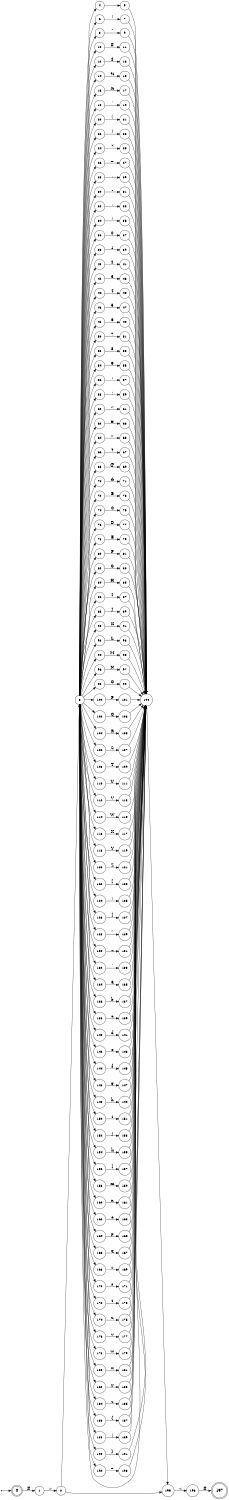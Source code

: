 digraph finite_state_machine {
	rankdir=LR;
	size="10,10"

	node [ shape = doublecircle, label = "0", fontsize  = 14] n0;

	node [ shape = circle, label = "1", fontsize  = 12] n1;
	node [ shape = circle, label = "2", fontsize  = 12] n2;
	node [ shape = circle, label = "3", fontsize  = 12] n3;
	node [ shape = circle, label = "4", fontsize  = 12] n4;
	node [ shape = circle, label = "5", fontsize  = 12] n5;
	node [ shape = circle, label = "6", fontsize  = 12] n6;
	node [ shape = circle, label = "7", fontsize  = 12] n7;
	node [ shape = circle, label = "8", fontsize  = 12] n8;
	node [ shape = circle, label = "9", fontsize  = 12] n9;
	node [ shape = circle, label = "10", fontsize  = 12] n10;
	node [ shape = circle, label = "11", fontsize  = 12] n11;
	node [ shape = circle, label = "12", fontsize  = 12] n12;
	node [ shape = circle, label = "13", fontsize  = 12] n13;
	node [ shape = circle, label = "14", fontsize  = 12] n14;
	node [ shape = circle, label = "15", fontsize  = 12] n15;
	node [ shape = circle, label = "16", fontsize  = 12] n16;
	node [ shape = circle, label = "17", fontsize  = 12] n17;
	node [ shape = circle, label = "18", fontsize  = 12] n18;
	node [ shape = circle, label = "19", fontsize  = 12] n19;
	node [ shape = circle, label = "20", fontsize  = 12] n20;
	node [ shape = circle, label = "21", fontsize  = 12] n21;
	node [ shape = circle, label = "22", fontsize  = 12] n22;
	node [ shape = circle, label = "23", fontsize  = 12] n23;
	node [ shape = circle, label = "24", fontsize  = 12] n24;
	node [ shape = circle, label = "25", fontsize  = 12] n25;
	node [ shape = circle, label = "26", fontsize  = 12] n26;
	node [ shape = circle, label = "27", fontsize  = 12] n27;
	node [ shape = circle, label = "28", fontsize  = 12] n28;
	node [ shape = circle, label = "29", fontsize  = 12] n29;
	node [ shape = circle, label = "30", fontsize  = 12] n30;
	node [ shape = circle, label = "31", fontsize  = 12] n31;
	node [ shape = circle, label = "32", fontsize  = 12] n32;
	node [ shape = circle, label = "33", fontsize  = 12] n33;
	node [ shape = circle, label = "34", fontsize  = 12] n34;
	node [ shape = circle, label = "35", fontsize  = 12] n35;
	node [ shape = circle, label = "36", fontsize  = 12] n36;
	node [ shape = circle, label = "37", fontsize  = 12] n37;
	node [ shape = circle, label = "38", fontsize  = 12] n38;
	node [ shape = circle, label = "39", fontsize  = 12] n39;
	node [ shape = circle, label = "40", fontsize  = 12] n40;
	node [ shape = circle, label = "41", fontsize  = 12] n41;
	node [ shape = circle, label = "42", fontsize  = 12] n42;
	node [ shape = circle, label = "43", fontsize  = 12] n43;
	node [ shape = circle, label = "44", fontsize  = 12] n44;
	node [ shape = circle, label = "45", fontsize  = 12] n45;
	node [ shape = circle, label = "46", fontsize  = 12] n46;
	node [ shape = circle, label = "47", fontsize  = 12] n47;
	node [ shape = circle, label = "48", fontsize  = 12] n48;
	node [ shape = circle, label = "49", fontsize  = 12] n49;
	node [ shape = circle, label = "50", fontsize  = 12] n50;
	node [ shape = circle, label = "51", fontsize  = 12] n51;
	node [ shape = circle, label = "52", fontsize  = 12] n52;
	node [ shape = circle, label = "53", fontsize  = 12] n53;
	node [ shape = circle, label = "54", fontsize  = 12] n54;
	node [ shape = circle, label = "55", fontsize  = 12] n55;
	node [ shape = circle, label = "56", fontsize  = 12] n56;
	node [ shape = circle, label = "57", fontsize  = 12] n57;
	node [ shape = circle, label = "58", fontsize  = 12] n58;
	node [ shape = circle, label = "59", fontsize  = 12] n59;
	node [ shape = circle, label = "60", fontsize  = 12] n60;
	node [ shape = circle, label = "61", fontsize  = 12] n61;
	node [ shape = circle, label = "62", fontsize  = 12] n62;
	node [ shape = circle, label = "63", fontsize  = 12] n63;
	node [ shape = circle, label = "64", fontsize  = 12] n64;
	node [ shape = circle, label = "65", fontsize  = 12] n65;
	node [ shape = circle, label = "66", fontsize  = 12] n66;
	node [ shape = circle, label = "67", fontsize  = 12] n67;
	node [ shape = circle, label = "68", fontsize  = 12] n68;
	node [ shape = circle, label = "69", fontsize  = 12] n69;
	node [ shape = circle, label = "70", fontsize  = 12] n70;
	node [ shape = circle, label = "71", fontsize  = 12] n71;
	node [ shape = circle, label = "72", fontsize  = 12] n72;
	node [ shape = circle, label = "73", fontsize  = 12] n73;
	node [ shape = circle, label = "74", fontsize  = 12] n74;
	node [ shape = circle, label = "75", fontsize  = 12] n75;
	node [ shape = circle, label = "76", fontsize  = 12] n76;
	node [ shape = circle, label = "77", fontsize  = 12] n77;
	node [ shape = circle, label = "78", fontsize  = 12] n78;
	node [ shape = circle, label = "79", fontsize  = 12] n79;
	node [ shape = circle, label = "80", fontsize  = 12] n80;
	node [ shape = circle, label = "81", fontsize  = 12] n81;
	node [ shape = circle, label = "82", fontsize  = 12] n82;
	node [ shape = circle, label = "83", fontsize  = 12] n83;
	node [ shape = circle, label = "84", fontsize  = 12] n84;
	node [ shape = circle, label = "85", fontsize  = 12] n85;
	node [ shape = circle, label = "86", fontsize  = 12] n86;
	node [ shape = circle, label = "87", fontsize  = 12] n87;
	node [ shape = circle, label = "88", fontsize  = 12] n88;
	node [ shape = circle, label = "89", fontsize  = 12] n89;
	node [ shape = circle, label = "90", fontsize  = 12] n90;
	node [ shape = circle, label = "91", fontsize  = 12] n91;
	node [ shape = circle, label = "92", fontsize  = 12] n92;
	node [ shape = circle, label = "93", fontsize  = 12] n93;
	node [ shape = circle, label = "94", fontsize  = 12] n94;
	node [ shape = circle, label = "95", fontsize  = 12] n95;
	node [ shape = circle, label = "96", fontsize  = 12] n96;
	node [ shape = circle, label = "97", fontsize  = 12] n97;
	node [ shape = circle, label = "98", fontsize  = 12] n98;
	node [ shape = circle, label = "99", fontsize  = 12] n99;
	node [ shape = circle, label = "100", fontsize  = 12] n100;
	node [ shape = circle, label = "101", fontsize  = 12] n101;
	node [ shape = circle, label = "102", fontsize  = 12] n102;
	node [ shape = circle, label = "103", fontsize  = 12] n103;
	node [ shape = circle, label = "104", fontsize  = 12] n104;
	node [ shape = circle, label = "105", fontsize  = 12] n105;
	node [ shape = circle, label = "106", fontsize  = 12] n106;
	node [ shape = circle, label = "107", fontsize  = 12] n107;
	node [ shape = circle, label = "108", fontsize  = 12] n108;
	node [ shape = circle, label = "109", fontsize  = 12] n109;
	node [ shape = circle, label = "110", fontsize  = 12] n110;
	node [ shape = circle, label = "111", fontsize  = 12] n111;
	node [ shape = circle, label = "112", fontsize  = 12] n112;
	node [ shape = circle, label = "113", fontsize  = 12] n113;
	node [ shape = circle, label = "114", fontsize  = 12] n114;
	node [ shape = circle, label = "115", fontsize  = 12] n115;
	node [ shape = circle, label = "116", fontsize  = 12] n116;
	node [ shape = circle, label = "117", fontsize  = 12] n117;
	node [ shape = circle, label = "118", fontsize  = 12] n118;
	node [ shape = circle, label = "119", fontsize  = 12] n119;
	node [ shape = circle, label = "120", fontsize  = 12] n120;
	node [ shape = circle, label = "121", fontsize  = 12] n121;
	node [ shape = circle, label = "122", fontsize  = 12] n122;
	node [ shape = circle, label = "123", fontsize  = 12] n123;
	node [ shape = circle, label = "124", fontsize  = 12] n124;
	node [ shape = circle, label = "125", fontsize  = 12] n125;
	node [ shape = circle, label = "126", fontsize  = 12] n126;
	node [ shape = circle, label = "127", fontsize  = 12] n127;
	node [ shape = circle, label = "128", fontsize  = 12] n128;
	node [ shape = circle, label = "129", fontsize  = 12] n129;
	node [ shape = circle, label = "130", fontsize  = 12] n130;
	node [ shape = circle, label = "131", fontsize  = 12] n131;
	node [ shape = circle, label = "132", fontsize  = 12] n132;
	node [ shape = circle, label = "133", fontsize  = 12] n133;
	node [ shape = circle, label = "134", fontsize  = 12] n134;
	node [ shape = circle, label = "135", fontsize  = 12] n135;
	node [ shape = circle, label = "136", fontsize  = 12] n136;
	node [ shape = circle, label = "137", fontsize  = 12] n137;
	node [ shape = circle, label = "138", fontsize  = 12] n138;
	node [ shape = circle, label = "139", fontsize  = 12] n139;
	node [ shape = circle, label = "140", fontsize  = 12] n140;
	node [ shape = circle, label = "141", fontsize  = 12] n141;
	node [ shape = circle, label = "142", fontsize  = 12] n142;
	node [ shape = circle, label = "143", fontsize  = 12] n143;
	node [ shape = circle, label = "144", fontsize  = 12] n144;
	node [ shape = circle, label = "145", fontsize  = 12] n145;
	node [ shape = circle, label = "146", fontsize  = 12] n146;
	node [ shape = circle, label = "147", fontsize  = 12] n147;
	node [ shape = circle, label = "148", fontsize  = 12] n148;
	node [ shape = circle, label = "149", fontsize  = 12] n149;
	node [ shape = circle, label = "150", fontsize  = 12] n150;
	node [ shape = circle, label = "151", fontsize  = 12] n151;
	node [ shape = circle, label = "152", fontsize  = 12] n152;
	node [ shape = circle, label = "153", fontsize  = 12] n153;
	node [ shape = circle, label = "154", fontsize  = 12] n154;
	node [ shape = circle, label = "155", fontsize  = 12] n155;
	node [ shape = circle, label = "156", fontsize  = 12] n156;
	node [ shape = circle, label = "157", fontsize  = 12] n157;
	node [ shape = circle, label = "158", fontsize  = 12] n158;
	node [ shape = circle, label = "159", fontsize  = 12] n159;
	node [ shape = circle, label = "160", fontsize  = 12] n160;
	node [ shape = circle, label = "161", fontsize  = 12] n161;
	node [ shape = circle, label = "162", fontsize  = 12] n162;
	node [ shape = circle, label = "163", fontsize  = 12] n163;
	node [ shape = circle, label = "164", fontsize  = 12] n164;
	node [ shape = circle, label = "165", fontsize  = 12] n165;
	node [ shape = circle, label = "166", fontsize  = 12] n166;
	node [ shape = circle, label = "167", fontsize  = 12] n167;
	node [ shape = circle, label = "168", fontsize  = 12] n168;
	node [ shape = circle, label = "169", fontsize  = 12] n169;
	node [ shape = circle, label = "170", fontsize  = 12] n170;
	node [ shape = circle, label = "171", fontsize  = 12] n171;
	node [ shape = circle, label = "172", fontsize  = 12] n172;
	node [ shape = circle, label = "173", fontsize  = 12] n173;
	node [ shape = circle, label = "174", fontsize  = 12] n174;
	node [ shape = circle, label = "175", fontsize  = 12] n175;
	node [ shape = circle, label = "176", fontsize  = 12] n176;
	node [ shape = circle, label = "177", fontsize  = 12] n177;
	node [ shape = circle, label = "178", fontsize  = 12] n178;
	node [ shape = circle, label = "179", fontsize  = 12] n179;
	node [ shape = circle, label = "180", fontsize  = 12] n180;
	node [ shape = circle, label = "181", fontsize  = 12] n181;
	node [ shape = circle, label = "182", fontsize  = 12] n182;
	node [ shape = circle, label = "183", fontsize  = 12] n183;
	node [ shape = circle, label = "184", fontsize  = 12] n184;
	node [ shape = circle, label = "185", fontsize  = 12] n185;
	node [ shape = circle, label = "186", fontsize  = 12] n186;
	node [ shape = circle, label = "187", fontsize  = 12] n187;
	node [ shape = circle, label = "188", fontsize  = 12] n188;
	node [ shape = circle, label = "189", fontsize  = 12] n189;
	node [ shape = circle, label = "190", fontsize  = 12] n190;
	node [ shape = circle, label = "191", fontsize  = 12] n191;
	node [ shape = circle, label = "192", fontsize  = 12] n192;
	node [ shape = circle, label = "193", fontsize  = 12] n193;
	node [ shape = circle, label = "194", fontsize  = 12] n194;
	node [ shape = circle, label = "195", fontsize  = 12] n195;
	node [ shape = circle, label = "196", fontsize  = 12] n196;

	node [ shape = doublecircle, label = "197", fontsize  = 14] n197;

	node [shape = point ]; qi
	qi -> n0;

	n0 -> n1 [ label = "#" ];
	n1 -> n2 [ label = ">" ];
	n2 -> n3 [ label = "" ];
	n3 -> n4 [ label = "" ];
	n4 -> n5 [ label = " " ];
	n5 -> n194 [ label = "" ];
	n3 -> n6 [ label = "" ];
	n6 -> n7 [ label = "!" ];
	n7 -> n194 [ label = "" ];
	n3 -> n8 [ label = "" ];
	n8 -> n9 [ label = "\"" ];
	n9 -> n194 [ label = "" ];
	n3 -> n10 [ label = "" ];
	n10 -> n11 [ label = "#" ];
	n11 -> n194 [ label = "" ];
	n3 -> n12 [ label = "" ];
	n12 -> n13 [ label = "$" ];
	n13 -> n194 [ label = "" ];
	n3 -> n14 [ label = "" ];
	n14 -> n15 [ label = "%" ];
	n15 -> n194 [ label = "" ];
	n3 -> n16 [ label = "" ];
	n16 -> n17 [ label = "&" ];
	n17 -> n194 [ label = "" ];
	n3 -> n18 [ label = "" ];
	n18 -> n19 [ label = "'" ];
	n19 -> n194 [ label = "" ];
	n3 -> n20 [ label = "" ];
	n20 -> n21 [ label = "(" ];
	n21 -> n194 [ label = "" ];
	n3 -> n22 [ label = "" ];
	n22 -> n23 [ label = ")" ];
	n23 -> n194 [ label = "" ];
	n3 -> n24 [ label = "" ];
	n24 -> n25 [ label = "*" ];
	n25 -> n194 [ label = "" ];
	n3 -> n26 [ label = "" ];
	n26 -> n27 [ label = "+" ];
	n27 -> n194 [ label = "" ];
	n3 -> n28 [ label = "" ];
	n28 -> n29 [ label = "," ];
	n29 -> n194 [ label = "" ];
	n3 -> n30 [ label = "" ];
	n30 -> n31 [ label = "-" ];
	n31 -> n194 [ label = "" ];
	n3 -> n32 [ label = "" ];
	n32 -> n33 [ label = "." ];
	n33 -> n194 [ label = "" ];
	n3 -> n34 [ label = "" ];
	n34 -> n35 [ label = "/" ];
	n35 -> n194 [ label = "" ];
	n3 -> n36 [ label = "" ];
	n36 -> n37 [ label = "0" ];
	n37 -> n194 [ label = "" ];
	n3 -> n38 [ label = "" ];
	n38 -> n39 [ label = "1" ];
	n39 -> n194 [ label = "" ];
	n3 -> n40 [ label = "" ];
	n40 -> n41 [ label = "2" ];
	n41 -> n194 [ label = "" ];
	n3 -> n42 [ label = "" ];
	n42 -> n43 [ label = "3" ];
	n43 -> n194 [ label = "" ];
	n3 -> n44 [ label = "" ];
	n44 -> n45 [ label = "4" ];
	n45 -> n194 [ label = "" ];
	n3 -> n46 [ label = "" ];
	n46 -> n47 [ label = "5" ];
	n47 -> n194 [ label = "" ];
	n3 -> n48 [ label = "" ];
	n48 -> n49 [ label = "6" ];
	n49 -> n194 [ label = "" ];
	n3 -> n50 [ label = "" ];
	n50 -> n51 [ label = "7" ];
	n51 -> n194 [ label = "" ];
	n3 -> n52 [ label = "" ];
	n52 -> n53 [ label = "8" ];
	n53 -> n194 [ label = "" ];
	n3 -> n54 [ label = "" ];
	n54 -> n55 [ label = "9" ];
	n55 -> n194 [ label = "" ];
	n3 -> n56 [ label = "" ];
	n56 -> n57 [ label = ":" ];
	n57 -> n194 [ label = "" ];
	n3 -> n58 [ label = "" ];
	n58 -> n59 [ label = ";" ];
	n59 -> n194 [ label = "" ];
	n3 -> n60 [ label = "" ];
	n60 -> n61 [ label = "<" ];
	n61 -> n194 [ label = "" ];
	n3 -> n62 [ label = "" ];
	n62 -> n63 [ label = "=" ];
	n63 -> n194 [ label = "" ];
	n3 -> n64 [ label = "" ];
	n64 -> n65 [ label = ">" ];
	n65 -> n194 [ label = "" ];
	n3 -> n66 [ label = "" ];
	n66 -> n67 [ label = "?" ];
	n67 -> n194 [ label = "" ];
	n3 -> n68 [ label = "" ];
	n68 -> n69 [ label = "@" ];
	n69 -> n194 [ label = "" ];
	n3 -> n70 [ label = "" ];
	n70 -> n71 [ label = "A" ];
	n71 -> n194 [ label = "" ];
	n3 -> n72 [ label = "" ];
	n72 -> n73 [ label = "B" ];
	n73 -> n194 [ label = "" ];
	n3 -> n74 [ label = "" ];
	n74 -> n75 [ label = "C" ];
	n75 -> n194 [ label = "" ];
	n3 -> n76 [ label = "" ];
	n76 -> n77 [ label = "D" ];
	n77 -> n194 [ label = "" ];
	n3 -> n78 [ label = "" ];
	n78 -> n79 [ label = "E" ];
	n79 -> n194 [ label = "" ];
	n3 -> n80 [ label = "" ];
	n80 -> n81 [ label = "F" ];
	n81 -> n194 [ label = "" ];
	n3 -> n82 [ label = "" ];
	n82 -> n83 [ label = "G" ];
	n83 -> n194 [ label = "" ];
	n3 -> n84 [ label = "" ];
	n84 -> n85 [ label = "H" ];
	n85 -> n194 [ label = "" ];
	n3 -> n86 [ label = "" ];
	n86 -> n87 [ label = "I" ];
	n87 -> n194 [ label = "" ];
	n3 -> n88 [ label = "" ];
	n88 -> n89 [ label = "J" ];
	n89 -> n194 [ label = "" ];
	n3 -> n90 [ label = "" ];
	n90 -> n91 [ label = "K" ];
	n91 -> n194 [ label = "" ];
	n3 -> n92 [ label = "" ];
	n92 -> n93 [ label = "L" ];
	n93 -> n194 [ label = "" ];
	n3 -> n94 [ label = "" ];
	n94 -> n95 [ label = "M" ];
	n95 -> n194 [ label = "" ];
	n3 -> n96 [ label = "" ];
	n96 -> n97 [ label = "N" ];
	n97 -> n194 [ label = "" ];
	n3 -> n98 [ label = "" ];
	n98 -> n99 [ label = "O" ];
	n99 -> n194 [ label = "" ];
	n3 -> n100 [ label = "" ];
	n100 -> n101 [ label = "P" ];
	n101 -> n194 [ label = "" ];
	n3 -> n102 [ label = "" ];
	n102 -> n103 [ label = "Q" ];
	n103 -> n194 [ label = "" ];
	n3 -> n104 [ label = "" ];
	n104 -> n105 [ label = "R" ];
	n105 -> n194 [ label = "" ];
	n3 -> n106 [ label = "" ];
	n106 -> n107 [ label = "S" ];
	n107 -> n194 [ label = "" ];
	n3 -> n108 [ label = "" ];
	n108 -> n109 [ label = "T" ];
	n109 -> n194 [ label = "" ];
	n3 -> n110 [ label = "" ];
	n110 -> n111 [ label = "U" ];
	n111 -> n194 [ label = "" ];
	n3 -> n112 [ label = "" ];
	n112 -> n113 [ label = "V" ];
	n113 -> n194 [ label = "" ];
	n3 -> n114 [ label = "" ];
	n114 -> n115 [ label = "W" ];
	n115 -> n194 [ label = "" ];
	n3 -> n116 [ label = "" ];
	n116 -> n117 [ label = "X" ];
	n117 -> n194 [ label = "" ];
	n3 -> n118 [ label = "" ];
	n118 -> n119 [ label = "Y" ];
	n119 -> n194 [ label = "" ];
	n3 -> n120 [ label = "" ];
	n120 -> n121 [ label = "Z" ];
	n121 -> n194 [ label = "" ];
	n3 -> n122 [ label = "" ];
	n122 -> n123 [ label = "[" ];
	n123 -> n194 [ label = "" ];
	n3 -> n124 [ label = "" ];
	n124 -> n125 [ label = "\\" ];
	n125 -> n194 [ label = "" ];
	n3 -> n126 [ label = "" ];
	n126 -> n127 [ label = "]" ];
	n127 -> n194 [ label = "" ];
	n3 -> n128 [ label = "" ];
	n128 -> n129 [ label = "^" ];
	n129 -> n194 [ label = "" ];
	n3 -> n130 [ label = "" ];
	n130 -> n131 [ label = "_" ];
	n131 -> n194 [ label = "" ];
	n3 -> n132 [ label = "" ];
	n132 -> n133 [ label = "`" ];
	n133 -> n194 [ label = "" ];
	n3 -> n134 [ label = "" ];
	n134 -> n135 [ label = "a" ];
	n135 -> n194 [ label = "" ];
	n3 -> n136 [ label = "" ];
	n136 -> n137 [ label = "b" ];
	n137 -> n194 [ label = "" ];
	n3 -> n138 [ label = "" ];
	n138 -> n139 [ label = "c" ];
	n139 -> n194 [ label = "" ];
	n3 -> n140 [ label = "" ];
	n140 -> n141 [ label = "d" ];
	n141 -> n194 [ label = "" ];
	n3 -> n142 [ label = "" ];
	n142 -> n143 [ label = "e" ];
	n143 -> n194 [ label = "" ];
	n3 -> n144 [ label = "" ];
	n144 -> n145 [ label = "f" ];
	n145 -> n194 [ label = "" ];
	n3 -> n146 [ label = "" ];
	n146 -> n147 [ label = "g" ];
	n147 -> n194 [ label = "" ];
	n3 -> n148 [ label = "" ];
	n148 -> n149 [ label = "h" ];
	n149 -> n194 [ label = "" ];
	n3 -> n150 [ label = "" ];
	n150 -> n151 [ label = "i" ];
	n151 -> n194 [ label = "" ];
	n3 -> n152 [ label = "" ];
	n152 -> n153 [ label = "j" ];
	n153 -> n194 [ label = "" ];
	n3 -> n154 [ label = "" ];
	n154 -> n155 [ label = "k" ];
	n155 -> n194 [ label = "" ];
	n3 -> n156 [ label = "" ];
	n156 -> n157 [ label = "l" ];
	n157 -> n194 [ label = "" ];
	n3 -> n158 [ label = "" ];
	n158 -> n159 [ label = "m" ];
	n159 -> n194 [ label = "" ];
	n3 -> n160 [ label = "" ];
	n160 -> n161 [ label = "n" ];
	n161 -> n194 [ label = "" ];
	n3 -> n162 [ label = "" ];
	n162 -> n163 [ label = "o" ];
	n163 -> n194 [ label = "" ];
	n3 -> n164 [ label = "" ];
	n164 -> n165 [ label = "p" ];
	n165 -> n194 [ label = "" ];
	n3 -> n166 [ label = "" ];
	n166 -> n167 [ label = "q" ];
	n167 -> n194 [ label = "" ];
	n3 -> n168 [ label = "" ];
	n168 -> n169 [ label = "r" ];
	n169 -> n194 [ label = "" ];
	n3 -> n170 [ label = "" ];
	n170 -> n171 [ label = "s" ];
	n171 -> n194 [ label = "" ];
	n3 -> n172 [ label = "" ];
	n172 -> n173 [ label = "t" ];
	n173 -> n194 [ label = "" ];
	n3 -> n174 [ label = "" ];
	n174 -> n175 [ label = "u" ];
	n175 -> n194 [ label = "" ];
	n3 -> n176 [ label = "" ];
	n176 -> n177 [ label = "v" ];
	n177 -> n194 [ label = "" ];
	n3 -> n178 [ label = "" ];
	n178 -> n179 [ label = "w" ];
	n179 -> n194 [ label = "" ];
	n3 -> n180 [ label = "" ];
	n180 -> n181 [ label = "x" ];
	n181 -> n194 [ label = "" ];
	n3 -> n182 [ label = "" ];
	n182 -> n183 [ label = "y" ];
	n183 -> n194 [ label = "" ];
	n3 -> n184 [ label = "" ];
	n184 -> n185 [ label = "z" ];
	n185 -> n194 [ label = "" ];
	n3 -> n186 [ label = "" ];
	n186 -> n187 [ label = "{" ];
	n187 -> n194 [ label = "" ];
	n3 -> n188 [ label = "" ];
	n188 -> n189 [ label = "|" ];
	n189 -> n194 [ label = "" ];
	n3 -> n190 [ label = "" ];
	n190 -> n191 [ label = "}" ];
	n191 -> n194 [ label = "" ];
	n3 -> n192 [ label = "" ];
	n192 -> n193 [ label = "~" ];
	n193 -> n194 [ label = "" ];
	n194 -> n195 [ label = "" ];
	n2 -> n195 [ label = "" ];
	n194 -> n3 [ label = "" ];
	n195 -> n196 [ label = "<" ];
	n196 -> n197 [ label = "#" ];
}